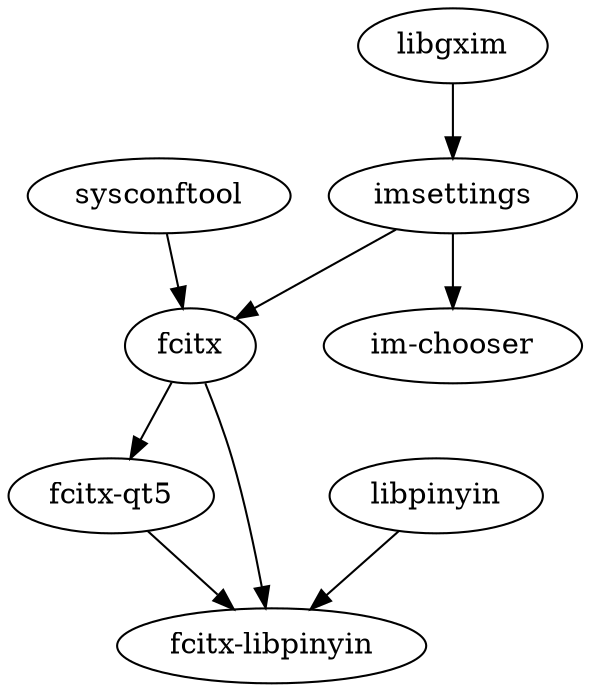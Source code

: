 digraph fcitx {
    libgxim -> imsettings;
    sysconftool -> fcitx;
    imsettings -> fcitx;
    imsettings -> "im-chooser";
    fcitx -> "fcitx-qt5";
    libpinyin -> "fcitx-libpinyin";
    fcitx -> "fcitx-libpinyin";
    "fcitx-qt5" -> "fcitx-libpinyin";
}
